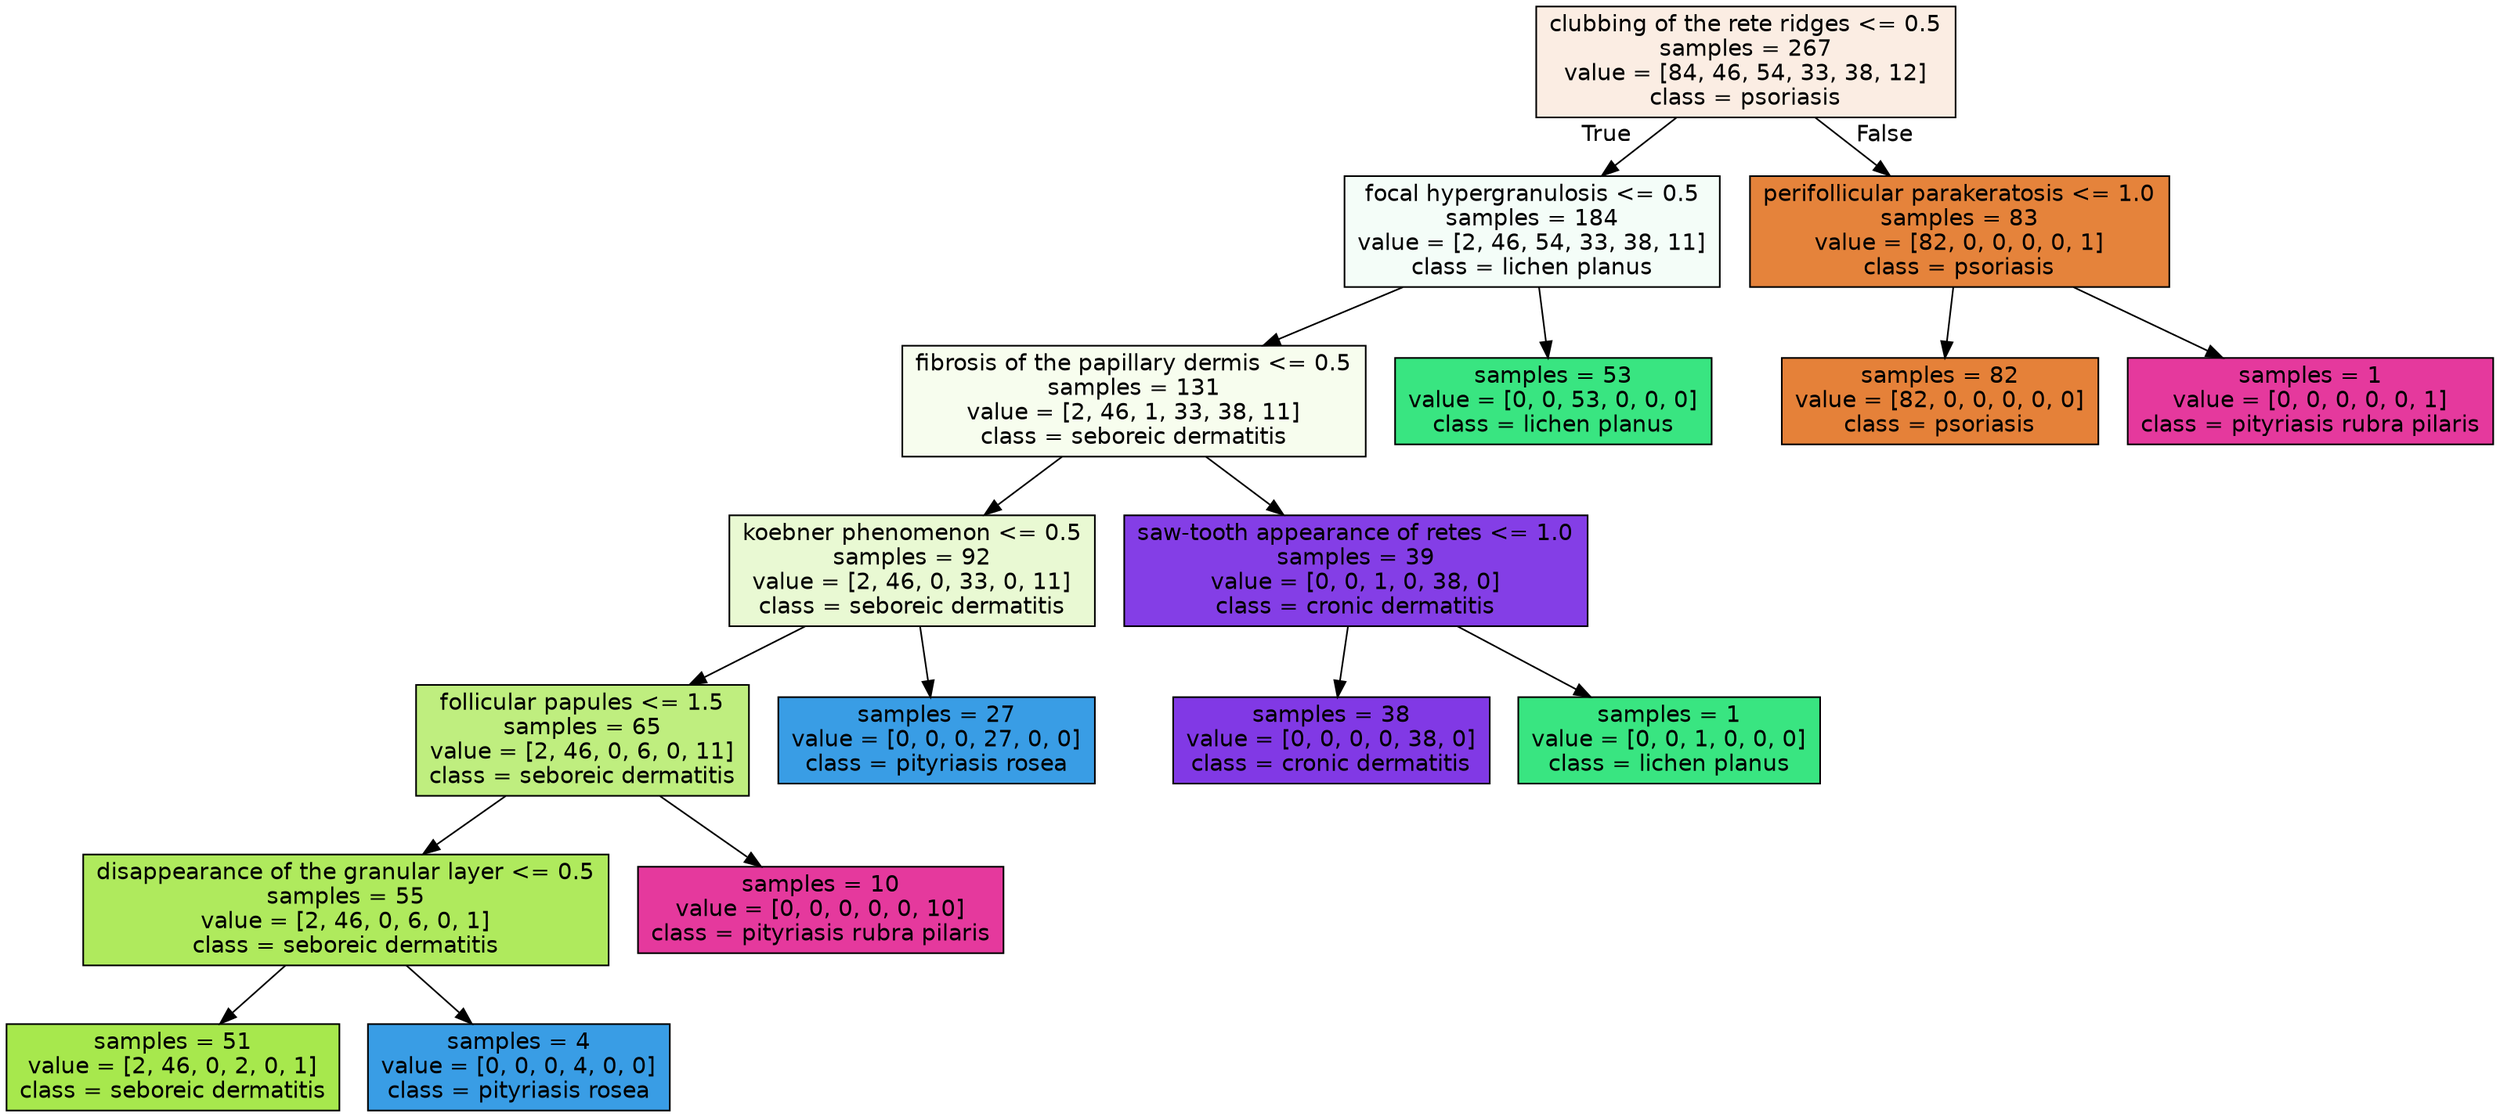 digraph Tree {
node [shape=box, style="filled", color="black", fontname="helvetica"] ;
edge [fontname="helvetica"] ;
0 [label="clubbing of the rete ridges <= 0.5\nsamples = 267\nvalue = [84, 46, 54, 33, 38, 12]\nclass = psoriasis", fillcolor="#fbede3"] ;
1 [label="focal hypergranulosis <= 0.5\nsamples = 184\nvalue = [2, 46, 54, 33, 38, 11]\nclass = lichen planus", fillcolor="#f4fdf8"] ;
0 -> 1 [labeldistance=2.5, labelangle=45, headlabel="True"] ;
2 [label="fibrosis of the papillary dermis <= 0.5\nsamples = 131\nvalue = [2, 46, 1, 33, 38, 11]\nclass = seboreic dermatitis", fillcolor="#f7fdee"] ;
1 -> 2 ;
3 [label="koebner phenomenon <= 0.5\nsamples = 92\nvalue = [2, 46, 0, 33, 0, 11]\nclass = seboreic dermatitis", fillcolor="#e9f9d3"] ;
2 -> 3 ;
4 [label="follicular papules <= 1.5\nsamples = 65\nvalue = [2, 46, 0, 6, 0, 11]\nclass = seboreic dermatitis", fillcolor="#bfee7f"] ;
3 -> 4 ;
5 [label="disappearance of the granular layer <= 0.5\nsamples = 55\nvalue = [2, 46, 0, 6, 0, 1]\nclass = seboreic dermatitis", fillcolor="#afea5d"] ;
4 -> 5 ;
6 [label="samples = 51\nvalue = [2, 46, 0, 2, 0, 1]\nclass = seboreic dermatitis", fillcolor="#a7e84d"] ;
5 -> 6 ;
7 [label="samples = 4\nvalue = [0, 0, 0, 4, 0, 0]\nclass = pityriasis rosea", fillcolor="#399de5"] ;
5 -> 7 ;
8 [label="samples = 10\nvalue = [0, 0, 0, 0, 0, 10]\nclass = pityriasis rubra pilaris", fillcolor="#e5399d"] ;
4 -> 8 ;
9 [label="samples = 27\nvalue = [0, 0, 0, 27, 0, 0]\nclass = pityriasis rosea", fillcolor="#399de5"] ;
3 -> 9 ;
10 [label="saw-tooth appearance of retes <= 1.0\nsamples = 39\nvalue = [0, 0, 1, 0, 38, 0]\nclass = cronic dermatitis", fillcolor="#843ee6"] ;
2 -> 10 ;
11 [label="samples = 38\nvalue = [0, 0, 0, 0, 38, 0]\nclass = cronic dermatitis", fillcolor="#8139e5"] ;
10 -> 11 ;
12 [label="samples = 1\nvalue = [0, 0, 1, 0, 0, 0]\nclass = lichen planus", fillcolor="#39e581"] ;
10 -> 12 ;
13 [label="samples = 53\nvalue = [0, 0, 53, 0, 0, 0]\nclass = lichen planus", fillcolor="#39e581"] ;
1 -> 13 ;
14 [label="perifollicular parakeratosis <= 1.0\nsamples = 83\nvalue = [82, 0, 0, 0, 0, 1]\nclass = psoriasis", fillcolor="#e5833b"] ;
0 -> 14 [labeldistance=2.5, labelangle=-45, headlabel="False"] ;
15 [label="samples = 82\nvalue = [82, 0, 0, 0, 0, 0]\nclass = psoriasis", fillcolor="#e58139"] ;
14 -> 15 ;
16 [label="samples = 1\nvalue = [0, 0, 0, 0, 0, 1]\nclass = pityriasis rubra pilaris", fillcolor="#e5399d"] ;
14 -> 16 ;
}